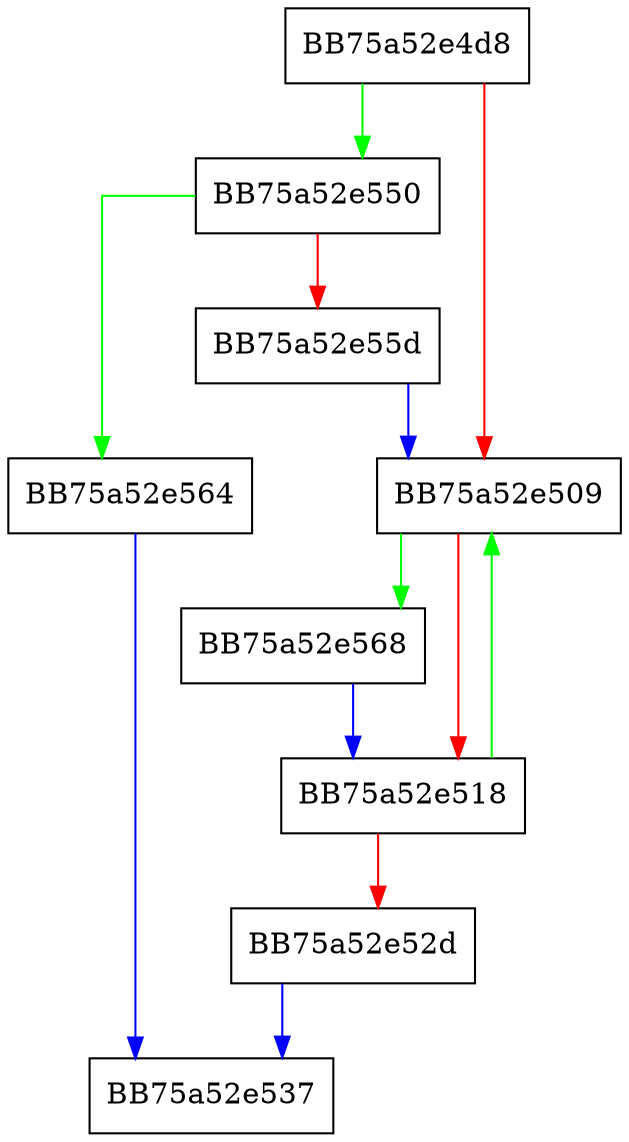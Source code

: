 digraph ProcessChar {
  node [shape="box"];
  graph [splines=ortho];
  BB75a52e4d8 -> BB75a52e550 [color="green"];
  BB75a52e4d8 -> BB75a52e509 [color="red"];
  BB75a52e509 -> BB75a52e568 [color="green"];
  BB75a52e509 -> BB75a52e518 [color="red"];
  BB75a52e518 -> BB75a52e509 [color="green"];
  BB75a52e518 -> BB75a52e52d [color="red"];
  BB75a52e52d -> BB75a52e537 [color="blue"];
  BB75a52e550 -> BB75a52e564 [color="green"];
  BB75a52e550 -> BB75a52e55d [color="red"];
  BB75a52e55d -> BB75a52e509 [color="blue"];
  BB75a52e564 -> BB75a52e537 [color="blue"];
  BB75a52e568 -> BB75a52e518 [color="blue"];
}
